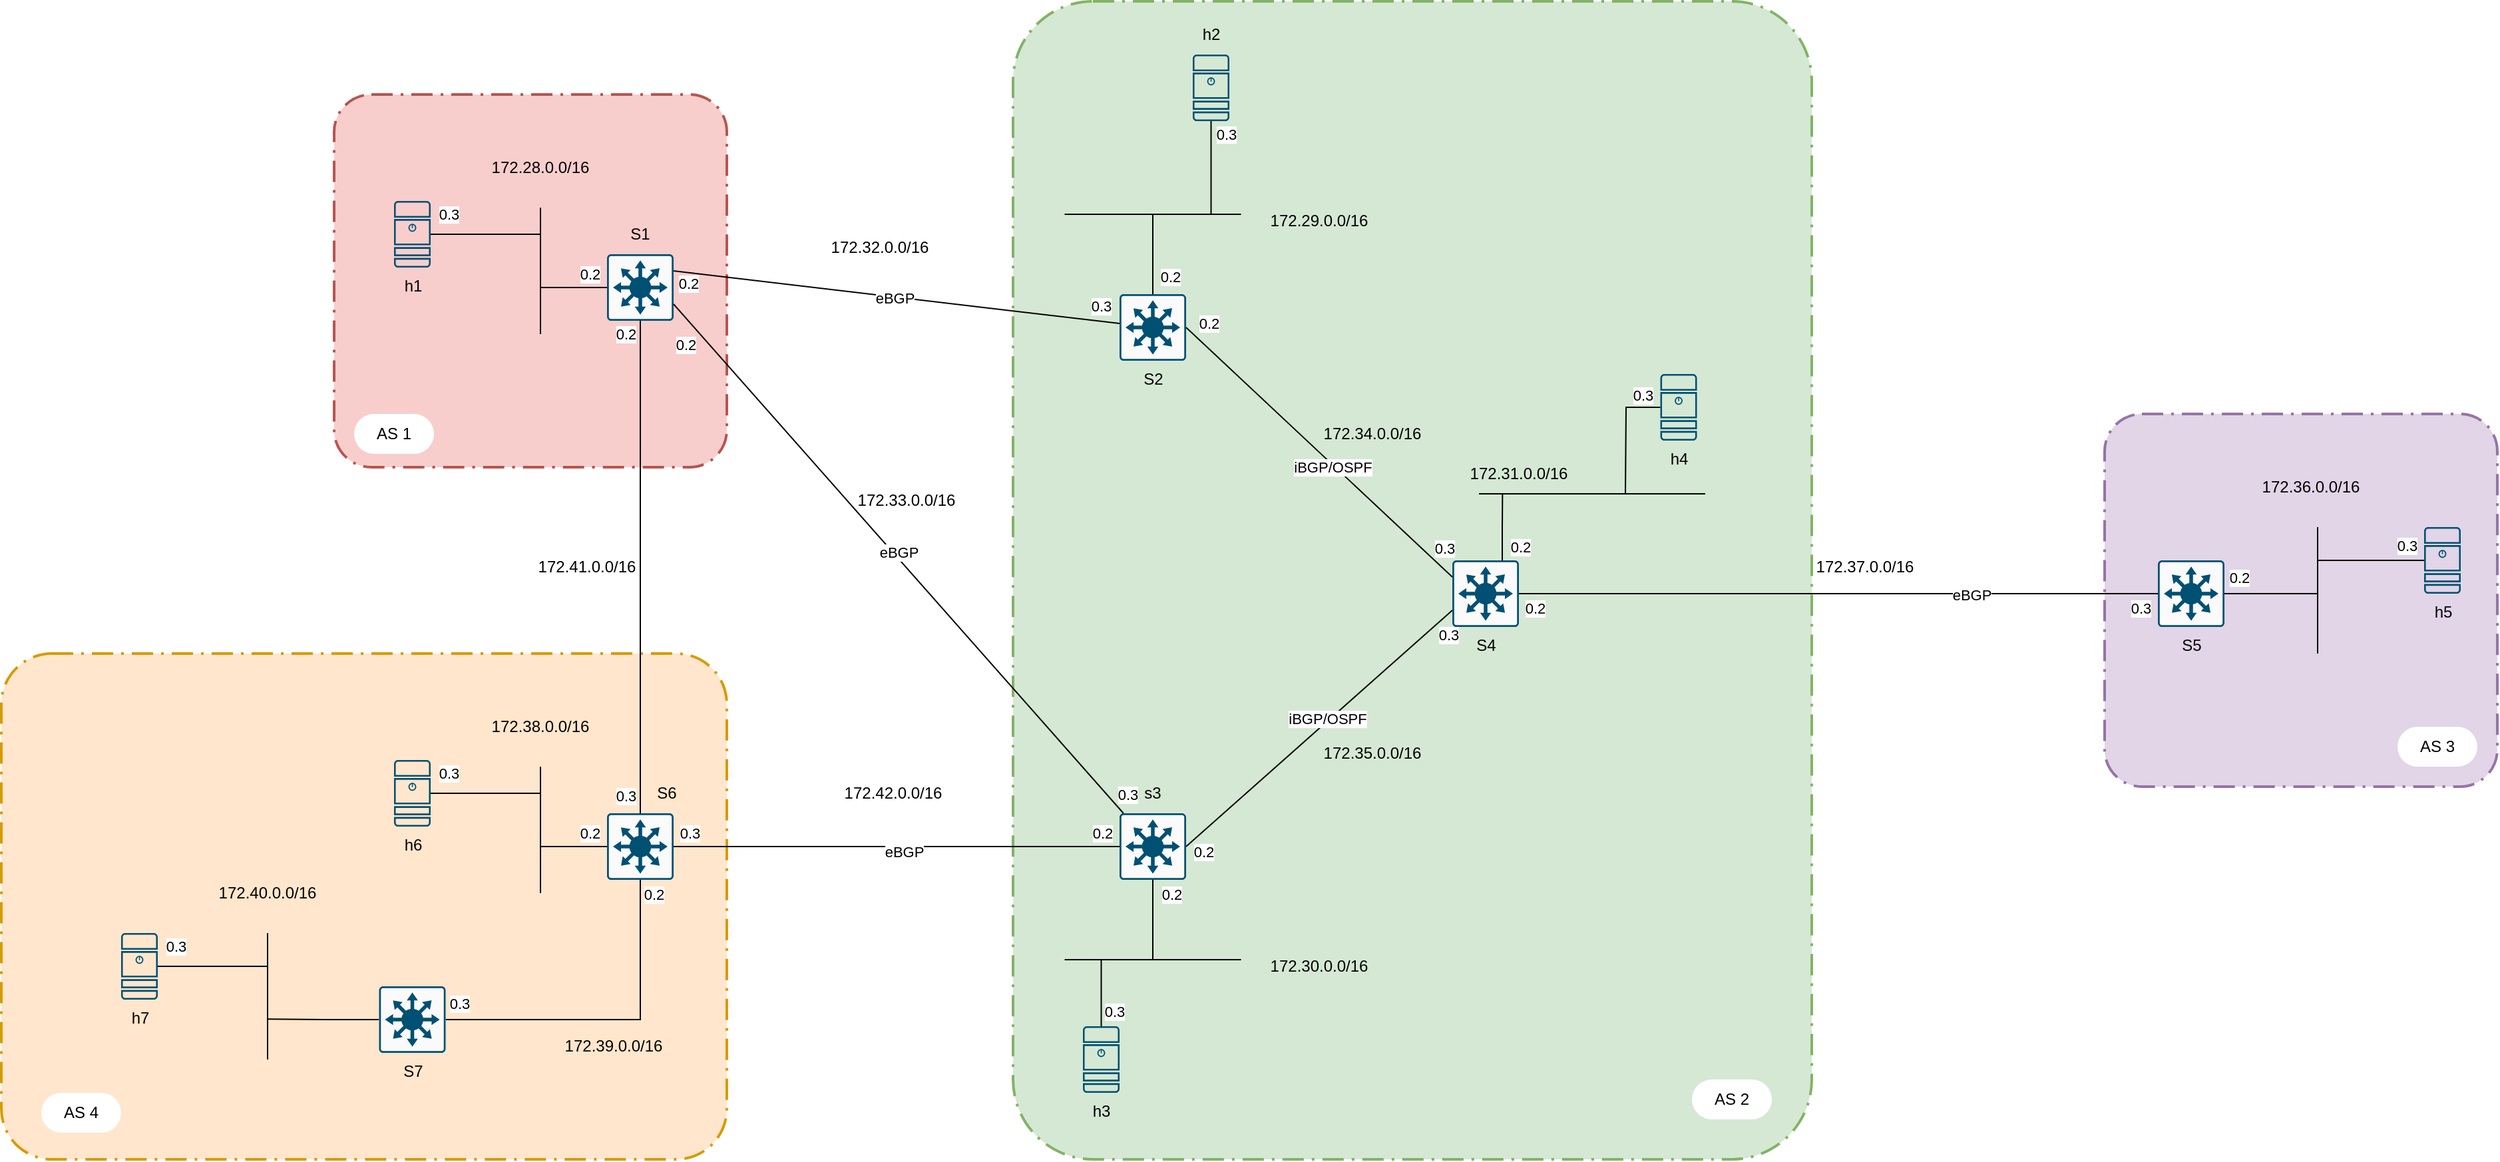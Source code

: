 <mxfile version="18.0.1" type="device"><diagram id="ItzzZZqI-sfth0A7plJ8" name="Page-1"><mxGraphModel dx="2430" dy="2274" grid="1" gridSize="10" guides="1" tooltips="1" connect="1" arrows="1" fold="1" page="1" pageScale="1" pageWidth="850" pageHeight="1100" math="0" shadow="0"><root><mxCell id="0"/><mxCell id="1" parent="0"/><mxCell id="zU2WH-kU9FmtelNuQHx8-56" value="" style="points=[[0.25,0,0],[0.5,0,0],[0.75,0,0],[1,0.25,0],[1,0.5,0],[1,0.75,0],[0.75,1,0],[0.5,1,0],[0.25,1,0],[0,0.75,0],[0,0.5,0],[0,0.25,0]];rounded=1;arcSize=10;dashed=1;strokeColor=#82b366;fillColor=#d5e8d4;dashPattern=8 3 1 3;strokeWidth=2;" parent="1" vertex="1"><mxGeometry x="390" y="-60" width="600" height="870" as="geometry"/></mxCell><mxCell id="zU2WH-kU9FmtelNuQHx8-6" style="edgeStyle=none;rounded=0;orthogonalLoop=1;jettySize=auto;html=1;entryX=0;entryY=0.75;entryDx=0;entryDy=0;entryPerimeter=0;endArrow=none;endFill=0;exitX=1;exitY=0.5;exitDx=0;exitDy=0;exitPerimeter=0;" parent="1" source="zU2WH-kU9FmtelNuQHx8-1" target="zU2WH-kU9FmtelNuQHx8-3" edge="1"><mxGeometry relative="1" as="geometry"/></mxCell><mxCell id="zU2WH-kU9FmtelNuQHx8-52" value="0.3" style="edgeLabel;html=1;align=center;verticalAlign=middle;resizable=0;points=[];" parent="zU2WH-kU9FmtelNuQHx8-6" vertex="1" connectable="0"><mxGeometry x="0.801" y="2" relative="1" as="geometry"><mxPoint x="18" y="2" as="offset"/></mxGeometry></mxCell><mxCell id="zU2WH-kU9FmtelNuQHx8-53" value="0.2" style="edgeLabel;html=1;align=center;verticalAlign=middle;resizable=0;points=[];" parent="zU2WH-kU9FmtelNuQHx8-6" vertex="1" connectable="0"><mxGeometry x="-0.787" y="-3" relative="1" as="geometry"><mxPoint x="-11" y="20" as="offset"/></mxGeometry></mxCell><mxCell id="zU2WH-kU9FmtelNuQHx8-62" value="iBGP/OSPF" style="edgeLabel;html=1;align=center;verticalAlign=middle;resizable=0;points=[];" parent="zU2WH-kU9FmtelNuQHx8-6" vertex="1" connectable="0"><mxGeometry x="0.074" y="2" relative="1" as="geometry"><mxPoint as="offset"/></mxGeometry></mxCell><mxCell id="zU2WH-kU9FmtelNuQHx8-29" style="edgeStyle=none;rounded=0;orthogonalLoop=1;jettySize=auto;html=1;endArrow=none;endFill=0;exitX=0.5;exitY=1;exitDx=0;exitDy=0;exitPerimeter=0;" parent="1" source="zU2WH-kU9FmtelNuQHx8-1" edge="1"><mxGeometry relative="1" as="geometry"><mxPoint x="495" y="660" as="targetPoint"/></mxGeometry></mxCell><mxCell id="zU2WH-kU9FmtelNuQHx8-32" value="0.2" style="edgeLabel;html=1;align=center;verticalAlign=middle;resizable=0;points=[];" parent="zU2WH-kU9FmtelNuQHx8-29" vertex="1" connectable="0"><mxGeometry x="-0.2" y="1" relative="1" as="geometry"><mxPoint x="13" y="-13" as="offset"/></mxGeometry></mxCell><mxCell id="zU2WH-kU9FmtelNuQHx8-1" value="" style="sketch=0;points=[[0.015,0.015,0],[0.985,0.015,0],[0.985,0.985,0],[0.015,0.985,0],[0.25,0,0],[0.5,0,0],[0.75,0,0],[1,0.25,0],[1,0.5,0],[1,0.75,0],[0.75,1,0],[0.5,1,0],[0.25,1,0],[0,0.75,0],[0,0.5,0],[0,0.25,0]];verticalLabelPosition=bottom;html=1;verticalAlign=top;aspect=fixed;align=center;pointerEvents=1;shape=mxgraph.cisco19.rect;prIcon=l3_switch;fillColor=#FAFAFA;strokeColor=#005073;" parent="1" vertex="1"><mxGeometry x="470" y="550" width="50" height="50" as="geometry"/></mxCell><mxCell id="zU2WH-kU9FmtelNuQHx8-5" style="rounded=0;orthogonalLoop=1;jettySize=auto;html=1;entryX=0;entryY=0.25;entryDx=0;entryDy=0;entryPerimeter=0;endArrow=none;endFill=0;exitX=1;exitY=0.5;exitDx=0;exitDy=0;exitPerimeter=0;" parent="1" source="zU2WH-kU9FmtelNuQHx8-2" target="zU2WH-kU9FmtelNuQHx8-3" edge="1"><mxGeometry relative="1" as="geometry"/></mxCell><mxCell id="zU2WH-kU9FmtelNuQHx8-50" value="0.2" style="edgeLabel;html=1;align=center;verticalAlign=middle;resizable=0;points=[];" parent="zU2WH-kU9FmtelNuQHx8-5" vertex="1" connectable="0"><mxGeometry x="-0.83" y="-1" relative="1" as="geometry"><mxPoint y="-20" as="offset"/></mxGeometry></mxCell><mxCell id="zU2WH-kU9FmtelNuQHx8-51" value="0.3" style="edgeLabel;html=1;align=center;verticalAlign=middle;resizable=0;points=[];" parent="zU2WH-kU9FmtelNuQHx8-5" vertex="1" connectable="0"><mxGeometry x="0.786" y="2" relative="1" as="geometry"><mxPoint x="14" as="offset"/></mxGeometry></mxCell><mxCell id="zU2WH-kU9FmtelNuQHx8-61" value="iBGP/OSPF" style="edgeLabel;html=1;align=center;verticalAlign=middle;resizable=0;points=[];labelBackgroundColor=default;" parent="zU2WH-kU9FmtelNuQHx8-5" vertex="1" connectable="0"><mxGeometry x="-0.07" y="3" relative="1" as="geometry"><mxPoint x="15" y="20" as="offset"/></mxGeometry></mxCell><mxCell id="zU2WH-kU9FmtelNuQHx8-39" style="edgeStyle=none;rounded=0;orthogonalLoop=1;jettySize=auto;html=1;exitX=0.5;exitY=0;exitDx=0;exitDy=0;exitPerimeter=0;endArrow=none;endFill=0;" parent="1" source="zU2WH-kU9FmtelNuQHx8-2" edge="1"><mxGeometry relative="1" as="geometry"><mxPoint x="495" y="100" as="targetPoint"/></mxGeometry></mxCell><mxCell id="zU2WH-kU9FmtelNuQHx8-41" value="0.2" style="edgeLabel;html=1;align=center;verticalAlign=middle;resizable=0;points=[];" parent="zU2WH-kU9FmtelNuQHx8-39" vertex="1" connectable="0"><mxGeometry x="0.1" y="1" relative="1" as="geometry"><mxPoint x="14" y="20" as="offset"/></mxGeometry></mxCell><mxCell id="zU2WH-kU9FmtelNuQHx8-2" value="S2" style="sketch=0;points=[[0.015,0.015,0],[0.985,0.015,0],[0.985,0.985,0],[0.015,0.985,0],[0.25,0,0],[0.5,0,0],[0.75,0,0],[1,0.25,0],[1,0.5,0],[1,0.75,0],[0.75,1,0],[0.5,1,0],[0.25,1,0],[0,0.75,0],[0,0.5,0],[0,0.25,0]];verticalLabelPosition=bottom;html=1;verticalAlign=top;aspect=fixed;align=center;pointerEvents=1;shape=mxgraph.cisco19.rect;prIcon=l3_switch;fillColor=#FAFAFA;strokeColor=#005073;" parent="1" vertex="1"><mxGeometry x="470" y="160" width="50" height="50" as="geometry"/></mxCell><mxCell id="0gZgLcedwC0N3vrii9UO-20" style="edgeStyle=orthogonalEdgeStyle;rounded=0;orthogonalLoop=1;jettySize=auto;html=1;exitX=0.75;exitY=0;exitDx=0;exitDy=0;exitPerimeter=0;endArrow=none;endFill=0;" parent="1" source="zU2WH-kU9FmtelNuQHx8-3" edge="1"><mxGeometry relative="1" as="geometry"><mxPoint x="757.667" y="310.0" as="targetPoint"/></mxGeometry></mxCell><mxCell id="0gZgLcedwC0N3vrii9UO-23" value="0.2" style="edgeLabel;html=1;align=center;verticalAlign=middle;resizable=0;points=[];" parent="0gZgLcedwC0N3vrii9UO-20" vertex="1" connectable="0"><mxGeometry x="-0.459" relative="1" as="geometry"><mxPoint x="13" y="3" as="offset"/></mxGeometry></mxCell><mxCell id="zU2WH-kU9FmtelNuQHx8-3" value="S4" style="sketch=0;points=[[0.015,0.015,0],[0.985,0.015,0],[0.985,0.985,0],[0.015,0.985,0],[0.25,0,0],[0.5,0,0],[0.75,0,0],[1,0.25,0],[1,0.5,0],[1,0.75,0],[0.75,1,0],[0.5,1,0],[0.25,1,0],[0,0.75,0],[0,0.5,0],[0,0.25,0]];verticalLabelPosition=bottom;html=1;verticalAlign=top;aspect=fixed;align=center;pointerEvents=1;shape=mxgraph.cisco19.rect;prIcon=l3_switch;fillColor=#FAFAFA;strokeColor=#005073;" parent="1" vertex="1"><mxGeometry x="720" y="360" width="50" height="50" as="geometry"/></mxCell><mxCell id="zU2WH-kU9FmtelNuQHx8-18" value="" style="endArrow=none;html=1;rounded=0;" parent="1" edge="1"><mxGeometry width="50" height="50" relative="1" as="geometry"><mxPoint x="740" y="310" as="sourcePoint"/><mxPoint x="910" y="310" as="targetPoint"/></mxGeometry></mxCell><mxCell id="zU2WH-kU9FmtelNuQHx8-19" value="172.31.0.0/16" style="text;html=1;strokeColor=none;fillColor=none;align=center;verticalAlign=middle;whiteSpace=wrap;rounded=0;" parent="1" vertex="1"><mxGeometry x="740" y="280" width="60" height="30" as="geometry"/></mxCell><mxCell id="0gZgLcedwC0N3vrii9UO-21" style="edgeStyle=orthogonalEdgeStyle;rounded=0;orthogonalLoop=1;jettySize=auto;html=1;endArrow=none;endFill=0;" parent="1" source="zU2WH-kU9FmtelNuQHx8-23" edge="1"><mxGeometry relative="1" as="geometry"><mxPoint x="850" y="310.0" as="targetPoint"/></mxGeometry></mxCell><mxCell id="0gZgLcedwC0N3vrii9UO-22" value="0.3" style="edgeLabel;html=1;align=center;verticalAlign=middle;resizable=0;points=[];" parent="0gZgLcedwC0N3vrii9UO-21" vertex="1" connectable="0"><mxGeometry x="-0.076" y="1" relative="1" as="geometry"><mxPoint x="11" y="-26" as="offset"/></mxGeometry></mxCell><mxCell id="zU2WH-kU9FmtelNuQHx8-23" value="h4" style="sketch=0;points=[[0.015,0.015,0],[0.985,0.015,0],[0.985,0.985,0],[0.015,0.985,0],[0.25,0,0],[0.5,0,0],[0.75,0,0],[1,0.25,0],[1,0.5,0],[1,0.75,0],[0.75,1,0],[0.5,1,0],[0.25,1,0],[0,0.75,0],[0,0.5,0],[0,0.25,0]];verticalLabelPosition=bottom;html=1;verticalAlign=top;aspect=fixed;align=center;pointerEvents=1;shape=mxgraph.cisco19.server;fillColor=#005073;strokeColor=none;" parent="1" vertex="1"><mxGeometry x="876.25" y="220" width="27.5" height="50" as="geometry"/></mxCell><mxCell id="zU2WH-kU9FmtelNuQHx8-30" style="edgeStyle=none;rounded=0;orthogonalLoop=1;jettySize=auto;html=1;endArrow=none;endFill=0;" parent="1" source="zU2WH-kU9FmtelNuQHx8-26" edge="1"><mxGeometry relative="1" as="geometry"><mxPoint x="456.25" y="660" as="targetPoint"/></mxGeometry></mxCell><mxCell id="zU2WH-kU9FmtelNuQHx8-31" value="0.3" style="edgeLabel;html=1;align=center;verticalAlign=middle;resizable=0;points=[];" parent="zU2WH-kU9FmtelNuQHx8-30" vertex="1" connectable="0"><mxGeometry x="-0.12" y="2" relative="1" as="geometry"><mxPoint x="11" y="11" as="offset"/></mxGeometry></mxCell><mxCell id="zU2WH-kU9FmtelNuQHx8-26" value="h3" style="sketch=0;points=[[0.015,0.015,0],[0.985,0.015,0],[0.985,0.985,0],[0.015,0.985,0],[0.25,0,0],[0.5,0,0],[0.75,0,0],[1,0.25,0],[1,0.5,0],[1,0.75,0],[0.75,1,0],[0.5,1,0],[0.25,1,0],[0,0.75,0],[0,0.5,0],[0,0.25,0]];verticalLabelPosition=bottom;html=1;verticalAlign=top;aspect=fixed;align=center;pointerEvents=1;shape=mxgraph.cisco19.server;fillColor=#005073;strokeColor=none;" parent="1" vertex="1"><mxGeometry x="442.5" y="710" width="27.5" height="50" as="geometry"/></mxCell><mxCell id="zU2WH-kU9FmtelNuQHx8-27" value="" style="endArrow=none;html=1;rounded=0;" parent="1" edge="1"><mxGeometry width="50" height="50" relative="1" as="geometry"><mxPoint x="561.25" y="660" as="sourcePoint"/><mxPoint x="428.75" y="660" as="targetPoint"/></mxGeometry></mxCell><mxCell id="zU2WH-kU9FmtelNuQHx8-28" value="172.30.0.0/16" style="text;html=1;strokeColor=none;fillColor=none;align=center;verticalAlign=middle;whiteSpace=wrap;rounded=0;" parent="1" vertex="1"><mxGeometry x="590" y="650" width="60" height="30" as="geometry"/></mxCell><mxCell id="zU2WH-kU9FmtelNuQHx8-34" value="s3" style="text;html=1;strokeColor=none;fillColor=none;align=center;verticalAlign=middle;whiteSpace=wrap;rounded=0;" parent="1" vertex="1"><mxGeometry x="465" y="520" width="60" height="30" as="geometry"/></mxCell><mxCell id="zU2WH-kU9FmtelNuQHx8-40" value="0.3" style="edgeStyle=none;rounded=0;orthogonalLoop=1;jettySize=auto;html=1;endArrow=none;endFill=0;" parent="1" source="zU2WH-kU9FmtelNuQHx8-35" edge="1"><mxGeometry x="-0.714" y="11" relative="1" as="geometry"><mxPoint x="538.75" y="100" as="targetPoint"/><mxPoint as="offset"/></mxGeometry></mxCell><mxCell id="zU2WH-kU9FmtelNuQHx8-35" value="" style="sketch=0;points=[[0.015,0.015,0],[0.985,0.015,0],[0.985,0.985,0],[0.015,0.985,0],[0.25,0,0],[0.5,0,0],[0.75,0,0],[1,0.25,0],[1,0.5,0],[1,0.75,0],[0.75,1,0],[0.5,1,0],[0.25,1,0],[0,0.75,0],[0,0.5,0],[0,0.25,0]];verticalLabelPosition=bottom;html=1;verticalAlign=top;aspect=fixed;align=center;pointerEvents=1;shape=mxgraph.cisco19.server;fillColor=#005073;strokeColor=none;" parent="1" vertex="1"><mxGeometry x="525" y="-20" width="27.5" height="50" as="geometry"/></mxCell><mxCell id="zU2WH-kU9FmtelNuQHx8-36" value="" style="endArrow=none;html=1;rounded=0;" parent="1" edge="1"><mxGeometry width="50" height="50" relative="1" as="geometry"><mxPoint x="561.25" y="100" as="sourcePoint"/><mxPoint x="428.75" y="100" as="targetPoint"/></mxGeometry></mxCell><mxCell id="zU2WH-kU9FmtelNuQHx8-37" value="172.29.0.0/16" style="text;html=1;strokeColor=none;fillColor=none;align=center;verticalAlign=middle;whiteSpace=wrap;rounded=0;" parent="1" vertex="1"><mxGeometry x="590" y="90" width="60" height="30" as="geometry"/></mxCell><mxCell id="zU2WH-kU9FmtelNuQHx8-38" value="h2" style="text;html=1;strokeColor=none;fillColor=none;align=center;verticalAlign=middle;whiteSpace=wrap;rounded=0;" parent="1" vertex="1"><mxGeometry x="508.75" y="-50" width="60" height="30" as="geometry"/></mxCell><mxCell id="zU2WH-kU9FmtelNuQHx8-42" value="172.32.0.0/16" style="text;html=1;strokeColor=none;fillColor=none;align=center;verticalAlign=middle;whiteSpace=wrap;rounded=0;" parent="1" vertex="1"><mxGeometry x="260" y="110" width="60" height="30" as="geometry"/></mxCell><mxCell id="zU2WH-kU9FmtelNuQHx8-43" value="172.33.0.0/16" style="text;html=1;strokeColor=none;fillColor=none;align=center;verticalAlign=middle;whiteSpace=wrap;rounded=0;" parent="1" vertex="1"><mxGeometry x="280" y="300" width="60" height="30" as="geometry"/></mxCell><mxCell id="zU2WH-kU9FmtelNuQHx8-44" value="172.34.0.0/16" style="text;html=1;strokeColor=none;fillColor=none;align=center;verticalAlign=middle;whiteSpace=wrap;rounded=0;" parent="1" vertex="1"><mxGeometry x="630" y="250" width="60" height="30" as="geometry"/></mxCell><mxCell id="zU2WH-kU9FmtelNuQHx8-45" value="172.35.0.0/16" style="text;html=1;strokeColor=none;fillColor=none;align=center;verticalAlign=middle;whiteSpace=wrap;rounded=0;" parent="1" vertex="1"><mxGeometry x="630" y="490" width="60" height="30" as="geometry"/></mxCell><mxCell id="zU2WH-kU9FmtelNuQHx8-57" value="AS 2" style="text;html=1;align=center;verticalAlign=middle;whiteSpace=wrap;rounded=1;fillColor=default;gradientColor=none;gradientDirection=radial;arcSize=50;" parent="1" vertex="1"><mxGeometry x="900" y="750" width="60" height="30" as="geometry"/></mxCell><mxCell id="0gZgLcedwC0N3vrii9UO-25" value="" style="group" parent="1" vertex="1" connectable="0"><mxGeometry x="1210" y="250" width="295" height="280" as="geometry"/></mxCell><mxCell id="0gZgLcedwC0N3vrii9UO-2" value="" style="points=[[0.25,0,0],[0.5,0,0],[0.75,0,0],[1,0.25,0],[1,0.5,0],[1,0.75,0],[0.75,1,0],[0.5,1,0],[0.25,1,0],[0,0.75,0],[0,0.5,0],[0,0.25,0]];rounded=1;arcSize=10;dashed=1;strokeColor=#9673a6;fillColor=#e1d5e7;dashPattern=8 3 1 3;strokeWidth=2;" parent="0gZgLcedwC0N3vrii9UO-25" vertex="1"><mxGeometry width="295" height="280" as="geometry"/></mxCell><mxCell id="0gZgLcedwC0N3vrii9UO-15" style="edgeStyle=orthogonalEdgeStyle;rounded=0;orthogonalLoop=1;jettySize=auto;html=1;endArrow=none;endFill=0;" parent="0gZgLcedwC0N3vrii9UO-25" source="0gZgLcedwC0N3vrii9UO-7" edge="1"><mxGeometry relative="1" as="geometry"><mxPoint x="160" y="135" as="targetPoint"/></mxGeometry></mxCell><mxCell id="0gZgLcedwC0N3vrii9UO-17" value="0.2" style="edgeLabel;html=1;align=center;verticalAlign=middle;resizable=0;points=[];" parent="0gZgLcedwC0N3vrii9UO-15" vertex="1" connectable="0"><mxGeometry x="-0.273" y="-1" relative="1" as="geometry"><mxPoint x="-15" y="-13" as="offset"/></mxGeometry></mxCell><mxCell id="0gZgLcedwC0N3vrii9UO-7" value="S5" style="sketch=0;points=[[0.015,0.015,0],[0.985,0.015,0],[0.985,0.985,0],[0.015,0.985,0],[0.25,0,0],[0.5,0,0],[0.75,0,0],[1,0.25,0],[1,0.5,0],[1,0.75,0],[0.75,1,0],[0.5,1,0],[0.25,1,0],[0,0.75,0],[0,0.5,0],[0,0.25,0]];verticalLabelPosition=bottom;html=1;verticalAlign=top;aspect=fixed;align=center;pointerEvents=1;shape=mxgraph.cisco19.rect;prIcon=l3_switch;fillColor=#FAFAFA;strokeColor=#005073;" parent="0gZgLcedwC0N3vrii9UO-25" vertex="1"><mxGeometry x="40" y="110" width="50" height="50" as="geometry"/></mxCell><mxCell id="0gZgLcedwC0N3vrii9UO-16" style="edgeStyle=orthogonalEdgeStyle;rounded=0;orthogonalLoop=1;jettySize=auto;html=1;endArrow=none;endFill=0;" parent="0gZgLcedwC0N3vrii9UO-25" source="0gZgLcedwC0N3vrii9UO-9" edge="1"><mxGeometry relative="1" as="geometry"><mxPoint x="160" y="110.0" as="targetPoint"/></mxGeometry></mxCell><mxCell id="0gZgLcedwC0N3vrii9UO-18" value="0.3" style="edgeLabel;html=1;align=center;verticalAlign=middle;resizable=0;points=[];" parent="0gZgLcedwC0N3vrii9UO-16" vertex="1" connectable="0"><mxGeometry x="-0.331" y="-1" relative="1" as="geometry"><mxPoint x="14" y="-10" as="offset"/></mxGeometry></mxCell><mxCell id="0gZgLcedwC0N3vrii9UO-9" value="h5" style="sketch=0;points=[[0.015,0.015,0],[0.985,0.015,0],[0.985,0.985,0],[0.015,0.985,0],[0.25,0,0],[0.5,0,0],[0.75,0,0],[1,0.25,0],[1,0.5,0],[1,0.75,0],[0.75,1,0],[0.5,1,0],[0.25,1,0],[0,0.75,0],[0,0.5,0],[0,0.25,0]];verticalLabelPosition=bottom;html=1;verticalAlign=top;aspect=fixed;align=center;pointerEvents=1;shape=mxgraph.cisco19.server;fillColor=#005073;strokeColor=none;" parent="0gZgLcedwC0N3vrii9UO-25" vertex="1"><mxGeometry x="240" y="85" width="27.5" height="50" as="geometry"/></mxCell><mxCell id="0gZgLcedwC0N3vrii9UO-10" value="" style="endArrow=none;html=1;rounded=0;" parent="0gZgLcedwC0N3vrii9UO-25" edge="1"><mxGeometry width="50" height="50" relative="1" as="geometry"><mxPoint x="160" y="180.0" as="sourcePoint"/><mxPoint x="160" y="85.0" as="targetPoint"/></mxGeometry></mxCell><mxCell id="0gZgLcedwC0N3vrii9UO-11" value="172.36.0.0/16" style="text;html=1;strokeColor=none;fillColor=none;align=center;verticalAlign=middle;whiteSpace=wrap;rounded=0;" parent="0gZgLcedwC0N3vrii9UO-25" vertex="1"><mxGeometry x="125" y="40" width="60" height="30" as="geometry"/></mxCell><mxCell id="0gZgLcedwC0N3vrii9UO-12" value="AS 3" style="text;html=1;align=center;verticalAlign=middle;whiteSpace=wrap;rounded=1;fillColor=default;gradientColor=none;gradientDirection=radial;arcSize=50;" parent="0gZgLcedwC0N3vrii9UO-25" vertex="1"><mxGeometry x="220" y="235" width="60" height="30" as="geometry"/></mxCell><mxCell id="0gZgLcedwC0N3vrii9UO-26" value="172.37.0.0/16" style="text;html=1;strokeColor=none;fillColor=none;align=center;verticalAlign=middle;whiteSpace=wrap;rounded=0;" parent="1" vertex="1"><mxGeometry x="1000" y="350" width="60" height="30" as="geometry"/></mxCell><mxCell id="Muo6irOqSR6qOz43A4K--1" value="" style="group" vertex="1" connectable="0" parent="1"><mxGeometry x="-120" y="10" width="295" height="280" as="geometry"/></mxCell><mxCell id="zU2WH-kU9FmtelNuQHx8-54" value="" style="points=[[0.25,0,0],[0.5,0,0],[0.75,0,0],[1,0.25,0],[1,0.5,0],[1,0.75,0],[0.75,1,0],[0.5,1,0],[0.25,1,0],[0,0.75,0],[0,0.5,0],[0,0.25,0]];rounded=1;arcSize=10;dashed=1;strokeColor=#b85450;fillColor=#f8cecc;dashPattern=8 3 1 3;strokeWidth=2;" parent="Muo6irOqSR6qOz43A4K--1" vertex="1"><mxGeometry width="295" height="280" as="geometry"/></mxCell><mxCell id="zU2WH-kU9FmtelNuQHx8-13" style="edgeStyle=none;rounded=0;orthogonalLoop=1;jettySize=auto;html=1;endArrow=none;endFill=0;" parent="Muo6irOqSR6qOz43A4K--1" source="zU2WH-kU9FmtelNuQHx8-4" edge="1"><mxGeometry relative="1" as="geometry"><mxPoint x="155" y="145" as="targetPoint"/></mxGeometry></mxCell><mxCell id="zU2WH-kU9FmtelNuQHx8-15" value="0.2" style="edgeLabel;html=1;align=center;verticalAlign=middle;resizable=0;points=[];" parent="zU2WH-kU9FmtelNuQHx8-13" vertex="1" connectable="0"><mxGeometry x="0.6" y="1" relative="1" as="geometry"><mxPoint x="27" y="-11" as="offset"/></mxGeometry></mxCell><mxCell id="zU2WH-kU9FmtelNuQHx8-4" value="" style="sketch=0;points=[[0.015,0.015,0],[0.985,0.015,0],[0.985,0.985,0],[0.015,0.985,0],[0.25,0,0],[0.5,0,0],[0.75,0,0],[1,0.25,0],[1,0.5,0],[1,0.75,0],[0.75,1,0],[0.5,1,0],[0.25,1,0],[0,0.75,0],[0,0.5,0],[0,0.25,0]];verticalLabelPosition=bottom;html=1;verticalAlign=top;aspect=fixed;align=center;pointerEvents=1;shape=mxgraph.cisco19.rect;prIcon=l3_switch;fillColor=#FAFAFA;strokeColor=#005073;" parent="Muo6irOqSR6qOz43A4K--1" vertex="1"><mxGeometry x="205" y="120" width="50" height="50" as="geometry"/></mxCell><mxCell id="zU2WH-kU9FmtelNuQHx8-16" value="0.3" style="edgeStyle=none;rounded=0;orthogonalLoop=1;jettySize=auto;html=1;endArrow=none;endFill=0;" parent="Muo6irOqSR6qOz43A4K--1" edge="1"><mxGeometry x="-0.697" y="15" relative="1" as="geometry"><mxPoint x="155" y="105" as="targetPoint"/><mxPoint x="72.5" y="105" as="sourcePoint"/><Array as="points"/><mxPoint x="1" as="offset"/></mxGeometry></mxCell><mxCell id="zU2WH-kU9FmtelNuQHx8-10" value="h1" style="sketch=0;points=[[0.015,0.015,0],[0.985,0.015,0],[0.985,0.985,0],[0.015,0.985,0],[0.25,0,0],[0.5,0,0],[0.75,0,0],[1,0.25,0],[1,0.5,0],[1,0.75,0],[0.75,1,0],[0.5,1,0],[0.25,1,0],[0,0.75,0],[0,0.5,0],[0,0.25,0]];verticalLabelPosition=bottom;html=1;verticalAlign=top;aspect=fixed;align=center;pointerEvents=1;shape=mxgraph.cisco19.server;fillColor=#005073;strokeColor=none;" parent="Muo6irOqSR6qOz43A4K--1" vertex="1"><mxGeometry x="45" y="80" width="27.5" height="50" as="geometry"/></mxCell><mxCell id="zU2WH-kU9FmtelNuQHx8-11" value="" style="endArrow=none;html=1;rounded=0;" parent="Muo6irOqSR6qOz43A4K--1" edge="1"><mxGeometry width="50" height="50" relative="1" as="geometry"><mxPoint x="155" y="180" as="sourcePoint"/><mxPoint x="155" y="85" as="targetPoint"/></mxGeometry></mxCell><mxCell id="zU2WH-kU9FmtelNuQHx8-17" value="172.28.0.0/16" style="text;html=1;strokeColor=none;fillColor=none;align=center;verticalAlign=middle;whiteSpace=wrap;rounded=0;" parent="Muo6irOqSR6qOz43A4K--1" vertex="1"><mxGeometry x="125" y="40" width="60" height="30" as="geometry"/></mxCell><mxCell id="zU2WH-kU9FmtelNuQHx8-55" value="AS 1" style="text;html=1;align=center;verticalAlign=middle;whiteSpace=wrap;rounded=1;fillColor=default;gradientColor=none;gradientDirection=radial;arcSize=50;" parent="Muo6irOqSR6qOz43A4K--1" vertex="1"><mxGeometry x="15" y="240" width="60" height="30" as="geometry"/></mxCell><mxCell id="Muo6irOqSR6qOz43A4K--30" value="S1" style="text;html=1;strokeColor=none;fillColor=none;align=center;verticalAlign=middle;whiteSpace=wrap;rounded=0;" vertex="1" parent="Muo6irOqSR6qOz43A4K--1"><mxGeometry x="200" y="90" width="60" height="30" as="geometry"/></mxCell><mxCell id="0gZgLcedwC0N3vrii9UO-24" style="edgeStyle=orthogonalEdgeStyle;rounded=0;orthogonalLoop=1;jettySize=auto;html=1;exitX=1;exitY=0.5;exitDx=0;exitDy=0;exitPerimeter=0;entryX=0;entryY=0.5;entryDx=0;entryDy=0;entryPerimeter=0;endArrow=none;endFill=0;" parent="1" source="zU2WH-kU9FmtelNuQHx8-3" target="0gZgLcedwC0N3vrii9UO-7" edge="1"><mxGeometry relative="1" as="geometry"/></mxCell><mxCell id="0gZgLcedwC0N3vrii9UO-27" value="0.2" style="edgeLabel;html=1;align=center;verticalAlign=middle;resizable=0;points=[];" parent="0gZgLcedwC0N3vrii9UO-24" vertex="1" connectable="0"><mxGeometry x="-0.857" y="-4" relative="1" as="geometry"><mxPoint x="-23" y="7" as="offset"/></mxGeometry></mxCell><mxCell id="0gZgLcedwC0N3vrii9UO-28" value="0.3" style="edgeLabel;html=1;align=center;verticalAlign=middle;resizable=0;points=[];" parent="0gZgLcedwC0N3vrii9UO-24" vertex="1" connectable="0"><mxGeometry x="0.588" y="4" relative="1" as="geometry"><mxPoint x="86" y="15" as="offset"/></mxGeometry></mxCell><mxCell id="enmW-SSZxeBrkAYAjhoj-1" value="eBGP" style="edgeLabel;html=1;align=center;verticalAlign=middle;resizable=0;points=[];" parent="0gZgLcedwC0N3vrii9UO-24" vertex="1" connectable="0"><mxGeometry x="-0.346" y="-1" relative="1" as="geometry"><mxPoint x="183" as="offset"/></mxGeometry></mxCell><mxCell id="zU2WH-kU9FmtelNuQHx8-7" style="edgeStyle=none;rounded=0;orthogonalLoop=1;jettySize=auto;html=1;entryX=1;entryY=0.25;entryDx=0;entryDy=0;entryPerimeter=0;endArrow=none;endFill=0;" parent="1" source="zU2WH-kU9FmtelNuQHx8-2" target="zU2WH-kU9FmtelNuQHx8-4" edge="1"><mxGeometry relative="1" as="geometry"/></mxCell><mxCell id="zU2WH-kU9FmtelNuQHx8-46" value="0.2" style="edgeLabel;html=1;align=center;verticalAlign=middle;resizable=0;points=[];" parent="zU2WH-kU9FmtelNuQHx8-7" vertex="1" connectable="0"><mxGeometry x="0.755" y="4" relative="1" as="geometry"><mxPoint x="-30" as="offset"/></mxGeometry></mxCell><mxCell id="zU2WH-kU9FmtelNuQHx8-47" value="0.3" style="edgeLabel;html=1;align=center;verticalAlign=middle;resizable=0;points=[];" parent="zU2WH-kU9FmtelNuQHx8-7" vertex="1" connectable="0"><mxGeometry x="-0.827" y="-5" relative="1" as="geometry"><mxPoint x="14" y="-5" as="offset"/></mxGeometry></mxCell><mxCell id="zU2WH-kU9FmtelNuQHx8-59" value="eBGP" style="edgeLabel;html=1;align=center;verticalAlign=middle;resizable=0;points=[];" parent="zU2WH-kU9FmtelNuQHx8-7" vertex="1" connectable="0"><mxGeometry x="0.008" y="1" relative="1" as="geometry"><mxPoint as="offset"/></mxGeometry></mxCell><mxCell id="zU2WH-kU9FmtelNuQHx8-8" style="edgeStyle=none;rounded=0;orthogonalLoop=1;jettySize=auto;html=1;entryX=1;entryY=0.75;entryDx=0;entryDy=0;entryPerimeter=0;endArrow=none;endFill=0;" parent="1" source="zU2WH-kU9FmtelNuQHx8-1" target="zU2WH-kU9FmtelNuQHx8-4" edge="1"><mxGeometry relative="1" as="geometry"/></mxCell><mxCell id="zU2WH-kU9FmtelNuQHx8-48" value="0.2" style="edgeLabel;html=1;align=center;verticalAlign=middle;resizable=0;points=[];" parent="zU2WH-kU9FmtelNuQHx8-8" vertex="1" connectable="0"><mxGeometry x="0.886" y="4" relative="1" as="geometry"><mxPoint x="-7" y="6" as="offset"/></mxGeometry></mxCell><mxCell id="zU2WH-kU9FmtelNuQHx8-49" value="0.3" style="edgeLabel;html=1;align=center;verticalAlign=middle;resizable=0;points=[];" parent="zU2WH-kU9FmtelNuQHx8-8" vertex="1" connectable="0"><mxGeometry x="-0.863" y="4" relative="1" as="geometry"><mxPoint x="29" y="9" as="offset"/></mxGeometry></mxCell><mxCell id="zU2WH-kU9FmtelNuQHx8-60" value="eBGP" style="edgeLabel;html=1;align=center;verticalAlign=middle;resizable=0;points=[];" parent="zU2WH-kU9FmtelNuQHx8-8" vertex="1" connectable="0"><mxGeometry x="0.015" y="-3" relative="1" as="geometry"><mxPoint as="offset"/></mxGeometry></mxCell><mxCell id="Muo6irOqSR6qOz43A4K--3" value="" style="points=[[0.25,0,0],[0.5,0,0],[0.75,0,0],[1,0.25,0],[1,0.5,0],[1,0.75,0],[0.75,1,0],[0.5,1,0],[0.25,1,0],[0,0.75,0],[0,0.5,0],[0,0.25,0]];rounded=1;arcSize=10;dashed=1;strokeColor=#d79b00;fillColor=#ffe6cc;dashPattern=8 3 1 3;strokeWidth=2;" vertex="1" parent="1"><mxGeometry x="-370" y="430" width="545" height="380" as="geometry"/></mxCell><mxCell id="Muo6irOqSR6qOz43A4K--4" style="edgeStyle=none;rounded=0;orthogonalLoop=1;jettySize=auto;html=1;endArrow=none;endFill=0;" edge="1" parent="1" source="Muo6irOqSR6qOz43A4K--6"><mxGeometry relative="1" as="geometry"><mxPoint x="35" y="575" as="targetPoint"/></mxGeometry></mxCell><mxCell id="Muo6irOqSR6qOz43A4K--5" value="0.2" style="edgeLabel;html=1;align=center;verticalAlign=middle;resizable=0;points=[];" vertex="1" connectable="0" parent="Muo6irOqSR6qOz43A4K--4"><mxGeometry x="0.6" y="1" relative="1" as="geometry"><mxPoint x="27" y="-11" as="offset"/></mxGeometry></mxCell><mxCell id="Muo6irOqSR6qOz43A4K--12" style="edgeStyle=orthogonalEdgeStyle;rounded=0;orthogonalLoop=1;jettySize=auto;html=1;exitX=1;exitY=0.5;exitDx=0;exitDy=0;exitPerimeter=0;entryX=0;entryY=0.5;entryDx=0;entryDy=0;entryPerimeter=0;endArrow=none;endFill=0;" edge="1" parent="1" source="Muo6irOqSR6qOz43A4K--6" target="zU2WH-kU9FmtelNuQHx8-1"><mxGeometry relative="1" as="geometry"/></mxCell><mxCell id="Muo6irOqSR6qOz43A4K--13" value="eBGP" style="edgeLabel;html=1;align=center;verticalAlign=middle;resizable=0;points=[];" vertex="1" connectable="0" parent="Muo6irOqSR6qOz43A4K--12"><mxGeometry x="0.032" y="-4" relative="1" as="geometry"><mxPoint as="offset"/></mxGeometry></mxCell><mxCell id="Muo6irOqSR6qOz43A4K--15" value="0.3" style="edgeLabel;html=1;align=center;verticalAlign=middle;resizable=0;points=[];" vertex="1" connectable="0" parent="Muo6irOqSR6qOz43A4K--12"><mxGeometry x="-0.812" y="-2" relative="1" as="geometry"><mxPoint x="-20" y="-12" as="offset"/></mxGeometry></mxCell><mxCell id="Muo6irOqSR6qOz43A4K--16" value="0.2" style="edgeLabel;html=1;align=center;verticalAlign=middle;resizable=0;points=[];" vertex="1" connectable="0" parent="Muo6irOqSR6qOz43A4K--12"><mxGeometry x="0.373" y="-2" relative="1" as="geometry"><mxPoint x="92" y="-12" as="offset"/></mxGeometry></mxCell><mxCell id="Muo6irOqSR6qOz43A4K--29" style="edgeStyle=orthogonalEdgeStyle;rounded=0;orthogonalLoop=1;jettySize=auto;html=1;exitX=0.5;exitY=0;exitDx=0;exitDy=0;exitPerimeter=0;entryX=0.5;entryY=1;entryDx=0;entryDy=0;entryPerimeter=0;endArrow=none;endFill=0;" edge="1" parent="1" source="Muo6irOqSR6qOz43A4K--6" target="zU2WH-kU9FmtelNuQHx8-4"><mxGeometry relative="1" as="geometry"/></mxCell><mxCell id="Muo6irOqSR6qOz43A4K--6" value="" style="sketch=0;points=[[0.015,0.015,0],[0.985,0.015,0],[0.985,0.985,0],[0.015,0.985,0],[0.25,0,0],[0.5,0,0],[0.75,0,0],[1,0.25,0],[1,0.5,0],[1,0.75,0],[0.75,1,0],[0.5,1,0],[0.25,1,0],[0,0.75,0],[0,0.5,0],[0,0.25,0]];verticalLabelPosition=bottom;html=1;verticalAlign=top;aspect=fixed;align=center;pointerEvents=1;shape=mxgraph.cisco19.rect;prIcon=l3_switch;fillColor=#FAFAFA;strokeColor=#005073;" vertex="1" parent="1"><mxGeometry x="85" y="550" width="50" height="50" as="geometry"/></mxCell><mxCell id="Muo6irOqSR6qOz43A4K--7" value="0.3" style="edgeStyle=none;rounded=0;orthogonalLoop=1;jettySize=auto;html=1;endArrow=none;endFill=0;" edge="1" parent="1"><mxGeometry x="-0.697" y="15" relative="1" as="geometry"><mxPoint x="35" y="535" as="targetPoint"/><mxPoint x="-47.5" y="535" as="sourcePoint"/><Array as="points"/><mxPoint x="1" as="offset"/></mxGeometry></mxCell><mxCell id="Muo6irOqSR6qOz43A4K--8" value="h6" style="sketch=0;points=[[0.015,0.015,0],[0.985,0.015,0],[0.985,0.985,0],[0.015,0.985,0],[0.25,0,0],[0.5,0,0],[0.75,0,0],[1,0.25,0],[1,0.5,0],[1,0.75,0],[0.75,1,0],[0.5,1,0],[0.25,1,0],[0,0.75,0],[0,0.5,0],[0,0.25,0]];verticalLabelPosition=bottom;html=1;verticalAlign=top;aspect=fixed;align=center;pointerEvents=1;shape=mxgraph.cisco19.server;fillColor=#005073;strokeColor=none;" vertex="1" parent="1"><mxGeometry x="-75" y="510" width="27.5" height="50" as="geometry"/></mxCell><mxCell id="Muo6irOqSR6qOz43A4K--9" value="" style="endArrow=none;html=1;rounded=0;" edge="1" parent="1"><mxGeometry width="50" height="50" relative="1" as="geometry"><mxPoint x="35" y="610" as="sourcePoint"/><mxPoint x="35" y="515" as="targetPoint"/></mxGeometry></mxCell><mxCell id="Muo6irOqSR6qOz43A4K--10" value="172.38.0.0/16" style="text;html=1;strokeColor=none;fillColor=none;align=center;verticalAlign=middle;whiteSpace=wrap;rounded=0;" vertex="1" parent="1"><mxGeometry x="5" y="470" width="60" height="30" as="geometry"/></mxCell><mxCell id="Muo6irOqSR6qOz43A4K--11" value="AS 4" style="text;html=1;align=center;verticalAlign=middle;whiteSpace=wrap;rounded=1;fillColor=default;gradientColor=none;gradientDirection=radial;arcSize=50;" vertex="1" parent="1"><mxGeometry x="-340" y="760" width="60" height="30" as="geometry"/></mxCell><mxCell id="Muo6irOqSR6qOz43A4K--14" value="172.42.0.0/16" style="text;html=1;strokeColor=none;fillColor=none;align=center;verticalAlign=middle;whiteSpace=wrap;rounded=0;" vertex="1" parent="1"><mxGeometry x="270" y="520" width="60" height="30" as="geometry"/></mxCell><mxCell id="Muo6irOqSR6qOz43A4K--19" style="edgeStyle=orthogonalEdgeStyle;rounded=0;orthogonalLoop=1;jettySize=auto;html=1;exitX=1;exitY=0.5;exitDx=0;exitDy=0;exitPerimeter=0;entryX=0.5;entryY=1;entryDx=0;entryDy=0;entryPerimeter=0;endArrow=none;endFill=0;" edge="1" parent="1" source="Muo6irOqSR6qOz43A4K--17" target="Muo6irOqSR6qOz43A4K--6"><mxGeometry relative="1" as="geometry"/></mxCell><mxCell id="Muo6irOqSR6qOz43A4K--21" value="0.2" style="edgeLabel;html=1;align=center;verticalAlign=middle;resizable=0;points=[];" vertex="1" connectable="0" parent="Muo6irOqSR6qOz43A4K--19"><mxGeometry x="0.884" y="-1" relative="1" as="geometry"><mxPoint x="9" y="-4" as="offset"/></mxGeometry></mxCell><mxCell id="Muo6irOqSR6qOz43A4K--22" value="0.3" style="edgeLabel;html=1;align=center;verticalAlign=middle;resizable=0;points=[];" vertex="1" connectable="0" parent="Muo6irOqSR6qOz43A4K--19"><mxGeometry x="-0.91" y="-1" relative="1" as="geometry"><mxPoint x="-2" y="-13" as="offset"/></mxGeometry></mxCell><mxCell id="Muo6irOqSR6qOz43A4K--25" style="edgeStyle=orthogonalEdgeStyle;rounded=0;orthogonalLoop=1;jettySize=auto;html=1;exitX=0;exitY=0.5;exitDx=0;exitDy=0;exitPerimeter=0;endArrow=none;endFill=0;" edge="1" parent="1" source="Muo6irOqSR6qOz43A4K--17"><mxGeometry relative="1" as="geometry"><mxPoint x="-170" y="704.571" as="targetPoint"/></mxGeometry></mxCell><mxCell id="Muo6irOqSR6qOz43A4K--17" value="S7" style="sketch=0;points=[[0.015,0.015,0],[0.985,0.015,0],[0.985,0.985,0],[0.015,0.985,0],[0.25,0,0],[0.5,0,0],[0.75,0,0],[1,0.25,0],[1,0.5,0],[1,0.75,0],[0.75,1,0],[0.5,1,0],[0.25,1,0],[0,0.75,0],[0,0.5,0],[0,0.25,0]];verticalLabelPosition=bottom;html=1;verticalAlign=top;aspect=fixed;align=center;pointerEvents=1;shape=mxgraph.cisco19.rect;prIcon=l3_switch;fillColor=#FAFAFA;strokeColor=#005073;" vertex="1" parent="1"><mxGeometry x="-86.25" y="680" width="50" height="50" as="geometry"/></mxCell><mxCell id="Muo6irOqSR6qOz43A4K--18" value="S6" style="text;html=1;strokeColor=none;fillColor=none;align=center;verticalAlign=middle;whiteSpace=wrap;rounded=0;" vertex="1" parent="1"><mxGeometry x="100" y="520" width="60" height="30" as="geometry"/></mxCell><mxCell id="Muo6irOqSR6qOz43A4K--20" value="172.39.0.0/16" style="text;html=1;strokeColor=none;fillColor=none;align=center;verticalAlign=middle;whiteSpace=wrap;rounded=0;" vertex="1" parent="1"><mxGeometry x="60" y="710" width="60" height="30" as="geometry"/></mxCell><mxCell id="Muo6irOqSR6qOz43A4K--23" value="" style="endArrow=none;html=1;rounded=0;" edge="1" parent="1"><mxGeometry width="50" height="50" relative="1" as="geometry"><mxPoint x="-170" y="735" as="sourcePoint"/><mxPoint x="-170" y="640" as="targetPoint"/></mxGeometry></mxCell><mxCell id="Muo6irOqSR6qOz43A4K--24" value="172.40.0.0/16" style="text;html=1;strokeColor=none;fillColor=none;align=center;verticalAlign=middle;whiteSpace=wrap;rounded=0;" vertex="1" parent="1"><mxGeometry x="-200" y="595" width="60" height="30" as="geometry"/></mxCell><mxCell id="Muo6irOqSR6qOz43A4K--26" value="0.3" style="edgeStyle=none;rounded=0;orthogonalLoop=1;jettySize=auto;html=1;endArrow=none;endFill=0;" edge="1" parent="1"><mxGeometry x="-0.697" y="15" relative="1" as="geometry"><mxPoint x="-170" y="665" as="targetPoint"/><mxPoint x="-252.5" y="665" as="sourcePoint"/><Array as="points"/><mxPoint x="1" as="offset"/></mxGeometry></mxCell><mxCell id="Muo6irOqSR6qOz43A4K--27" value="h7" style="sketch=0;points=[[0.015,0.015,0],[0.985,0.015,0],[0.985,0.985,0],[0.015,0.985,0],[0.25,0,0],[0.5,0,0],[0.75,0,0],[1,0.25,0],[1,0.5,0],[1,0.75,0],[0.75,1,0],[0.5,1,0],[0.25,1,0],[0,0.75,0],[0,0.5,0],[0,0.25,0]];verticalLabelPosition=bottom;html=1;verticalAlign=top;aspect=fixed;align=center;pointerEvents=1;shape=mxgraph.cisco19.server;fillColor=#005073;strokeColor=none;" vertex="1" parent="1"><mxGeometry x="-280" y="640" width="27.5" height="50" as="geometry"/></mxCell><mxCell id="Muo6irOqSR6qOz43A4K--31" value="172.41.0.0/16" style="text;html=1;strokeColor=none;fillColor=none;align=center;verticalAlign=middle;whiteSpace=wrap;rounded=0;" vertex="1" parent="1"><mxGeometry x="40" y="350" width="60" height="30" as="geometry"/></mxCell><mxCell id="Muo6irOqSR6qOz43A4K--32" value="0.2" style="edgeLabel;html=1;align=center;verticalAlign=middle;resizable=0;points=[];" vertex="1" connectable="0" parent="1"><mxGeometry x="99.173" y="189.849" as="geometry"/></mxCell><mxCell id="Muo6irOqSR6qOz43A4K--33" value="0.3" style="edgeLabel;html=1;align=center;verticalAlign=middle;resizable=0;points=[];" vertex="1" connectable="0" parent="1"><mxGeometry x="164.173" y="217.849" as="geometry"><mxPoint x="-65" y="319" as="offset"/></mxGeometry></mxCell></root></mxGraphModel></diagram></mxfile>